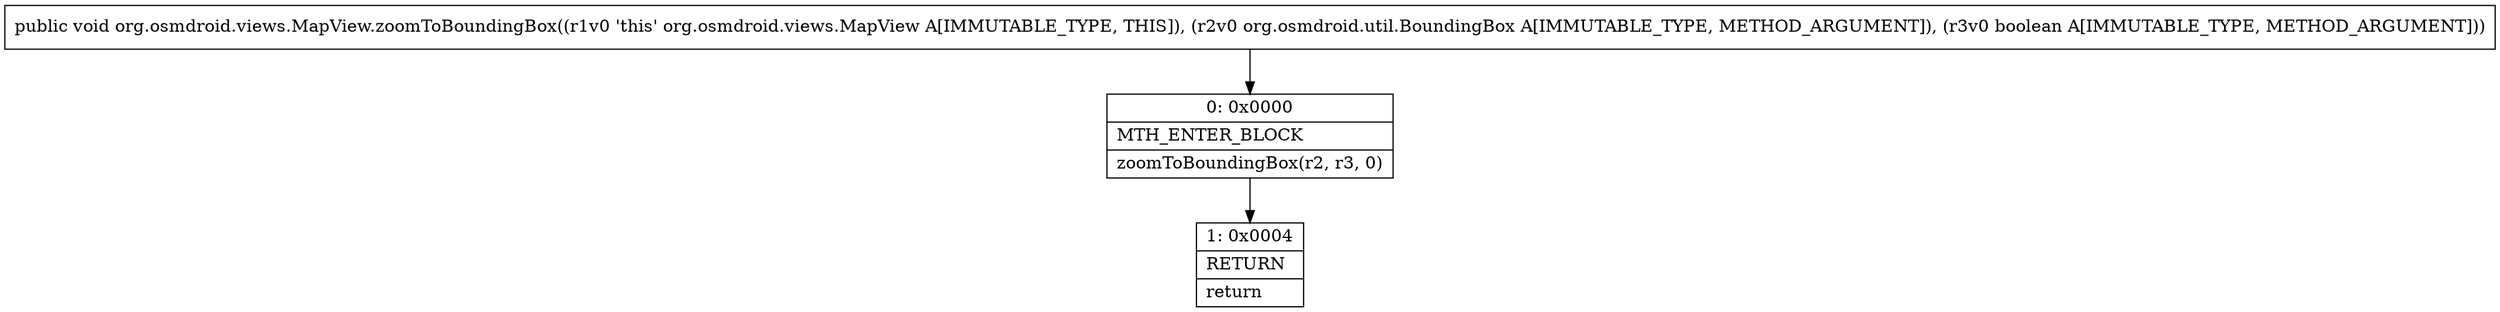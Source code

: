 digraph "CFG fororg.osmdroid.views.MapView.zoomToBoundingBox(Lorg\/osmdroid\/util\/BoundingBox;Z)V" {
Node_0 [shape=record,label="{0\:\ 0x0000|MTH_ENTER_BLOCK\l|zoomToBoundingBox(r2, r3, 0)\l}"];
Node_1 [shape=record,label="{1\:\ 0x0004|RETURN\l|return\l}"];
MethodNode[shape=record,label="{public void org.osmdroid.views.MapView.zoomToBoundingBox((r1v0 'this' org.osmdroid.views.MapView A[IMMUTABLE_TYPE, THIS]), (r2v0 org.osmdroid.util.BoundingBox A[IMMUTABLE_TYPE, METHOD_ARGUMENT]), (r3v0 boolean A[IMMUTABLE_TYPE, METHOD_ARGUMENT])) }"];
MethodNode -> Node_0;
Node_0 -> Node_1;
}


